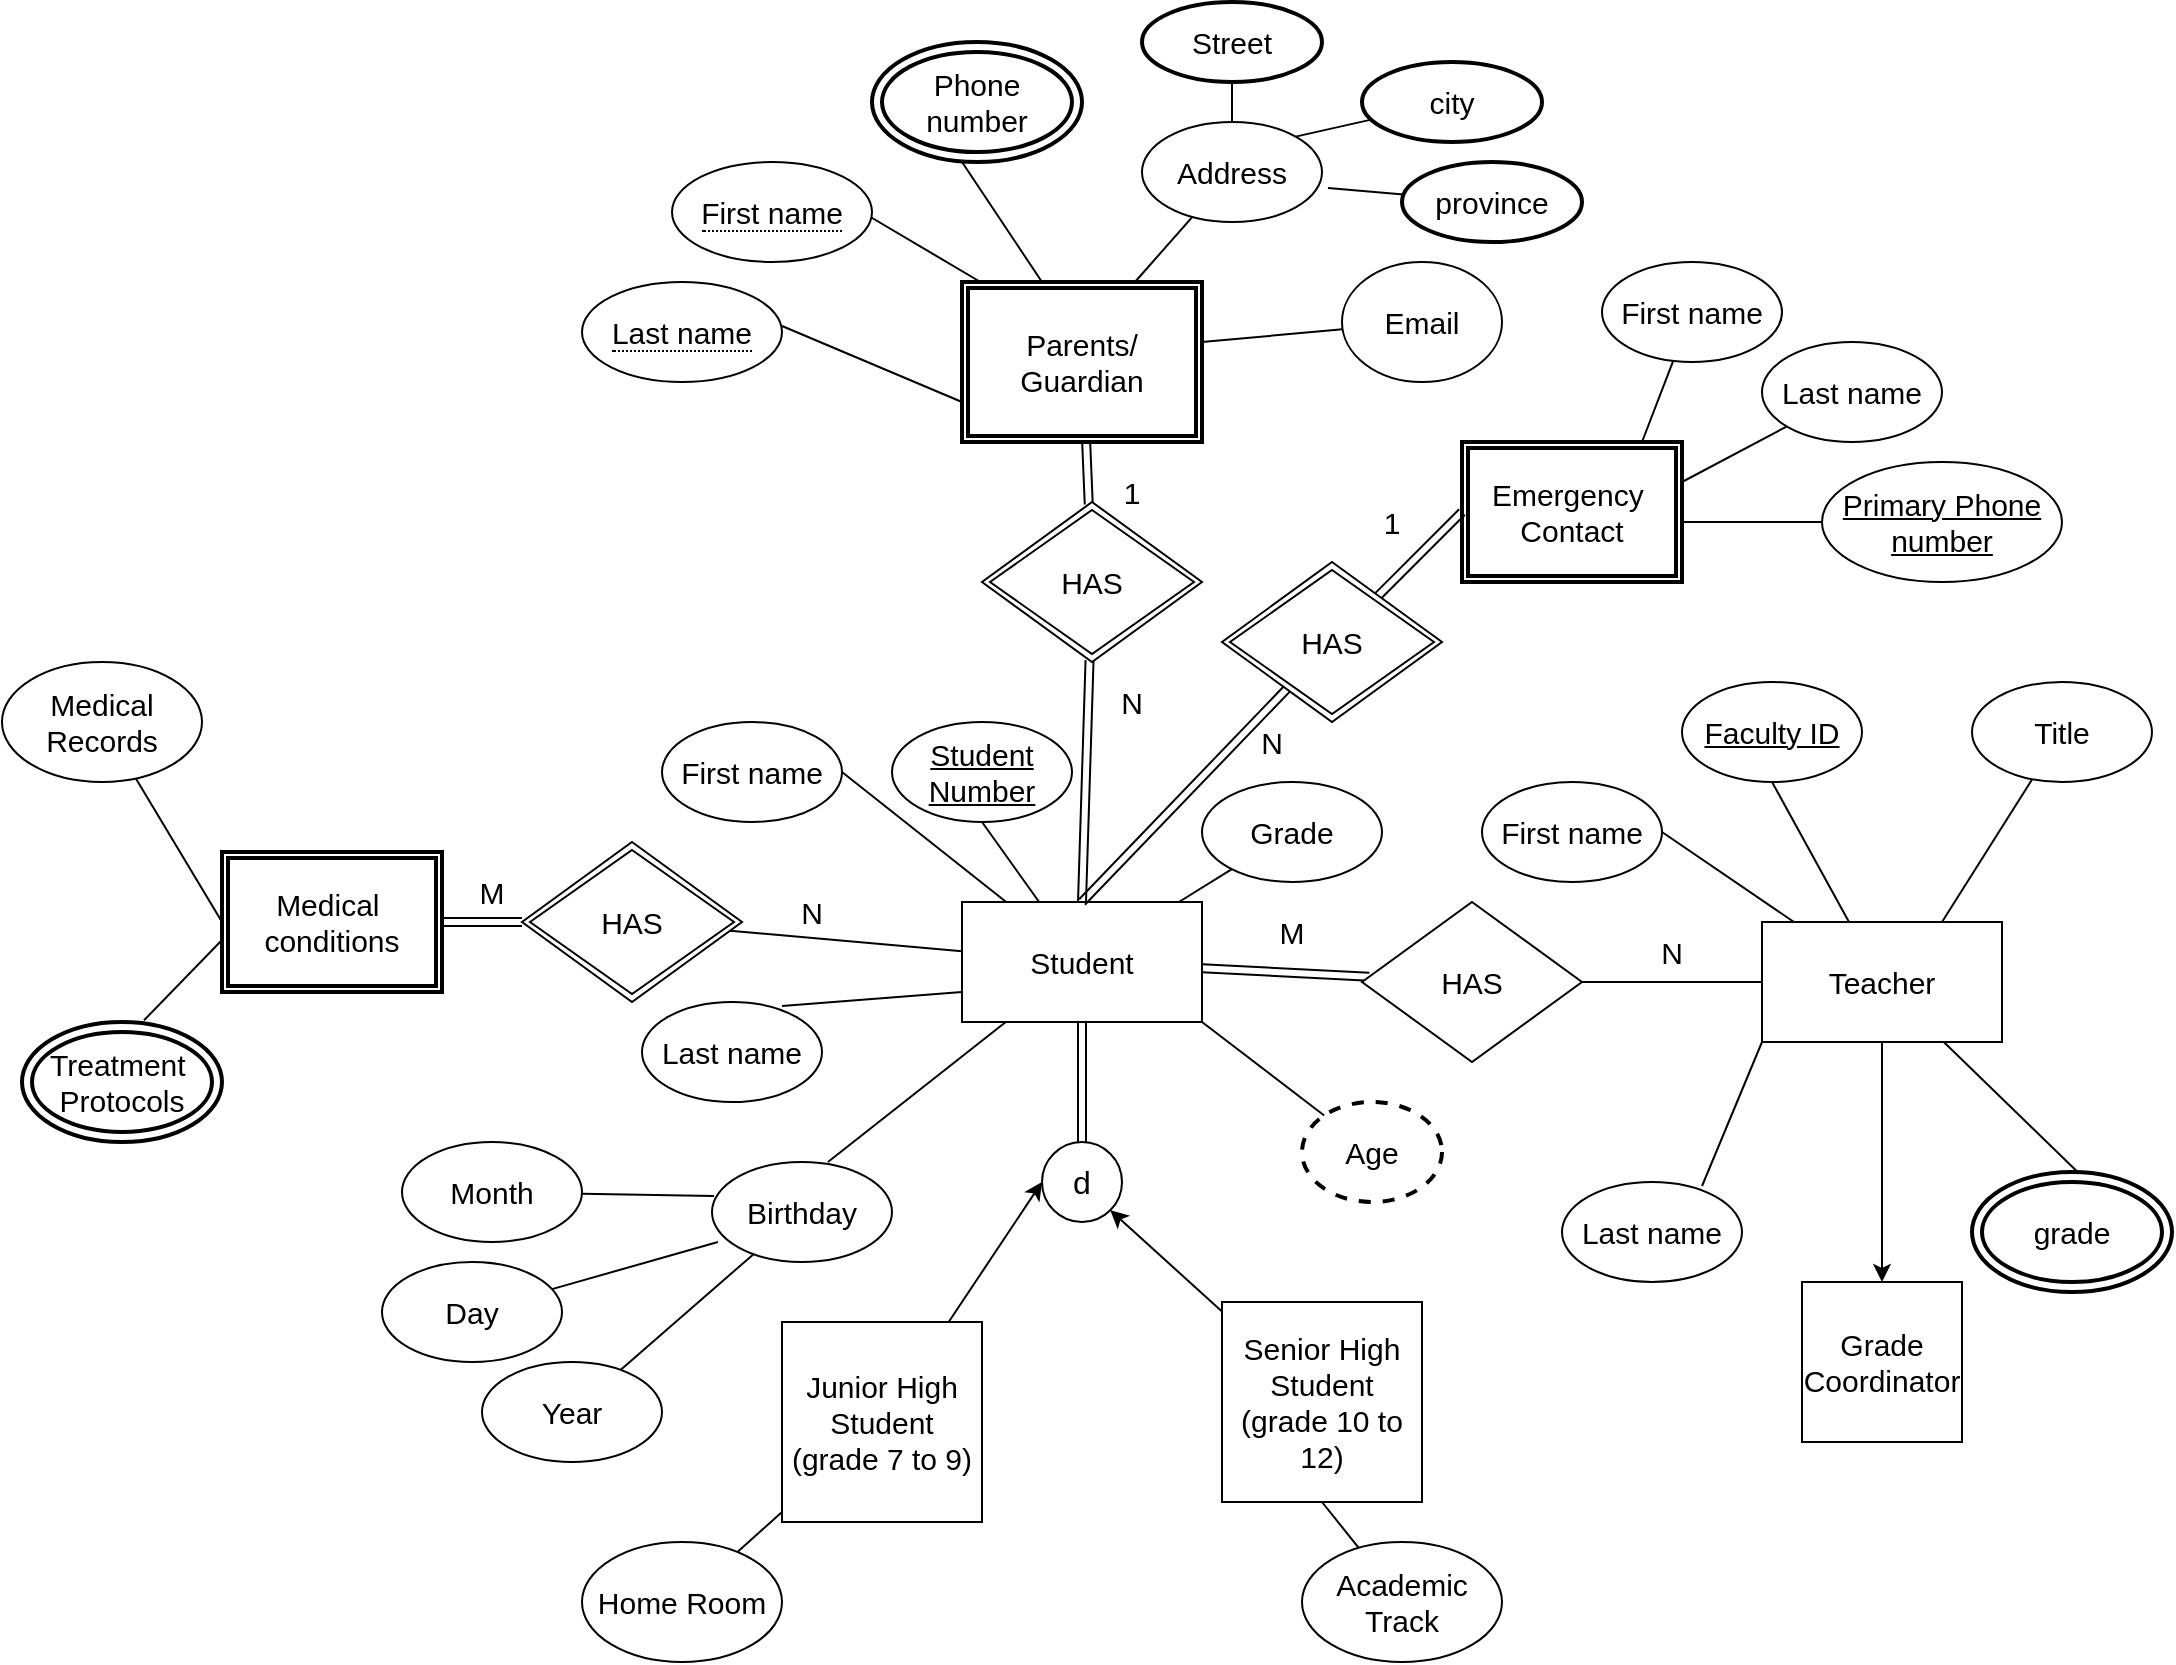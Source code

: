 <mxfile>
    <diagram id="ApEHFeWeOXA67WmZC-K0" name="Page-1">
        <mxGraphModel dx="1431" dy="804" grid="1" gridSize="10" guides="1" tooltips="1" connect="1" arrows="1" fold="1" page="1" pageScale="1" pageWidth="1100" pageHeight="850" math="0" shadow="0">
            <root>
                <mxCell id="0"/>
                <mxCell id="1" parent="0"/>
                <mxCell id="4" style="html=1;entryX=0.5;entryY=1;entryDx=0;entryDy=0;endArrow=none;endFill=0;fontSize=15;" parent="1" source="2" target="3" edge="1">
                    <mxGeometry relative="1" as="geometry"/>
                </mxCell>
                <mxCell id="13" style="edgeStyle=none;shape=connector;rounded=1;html=1;entryX=1;entryY=0.5;entryDx=0;entryDy=0;labelBackgroundColor=default;strokeColor=default;fontFamily=Helvetica;fontSize=15;fontColor=default;endArrow=none;endFill=0;" parent="1" source="2" target="9" edge="1">
                    <mxGeometry relative="1" as="geometry"/>
                </mxCell>
                <mxCell id="14" style="edgeStyle=none;shape=connector;rounded=1;html=1;entryX=0.644;entryY=0;entryDx=0;entryDy=0;entryPerimeter=0;labelBackgroundColor=default;strokeColor=default;fontFamily=Helvetica;fontSize=15;fontColor=default;endArrow=none;endFill=0;" parent="1" source="2" target="11" edge="1">
                    <mxGeometry relative="1" as="geometry"/>
                </mxCell>
                <mxCell id="15" style="edgeStyle=none;shape=connector;rounded=1;html=1;exitX=0;exitY=0.75;exitDx=0;exitDy=0;entryX=0.778;entryY=0.04;entryDx=0;entryDy=0;entryPerimeter=0;labelBackgroundColor=default;strokeColor=default;fontFamily=Helvetica;fontSize=15;fontColor=default;endArrow=none;endFill=0;" parent="1" source="2" target="10" edge="1">
                    <mxGeometry relative="1" as="geometry"/>
                </mxCell>
                <mxCell id="19" style="edgeStyle=none;shape=connector;rounded=1;html=1;labelBackgroundColor=default;strokeColor=default;fontFamily=Helvetica;fontSize=15;fontColor=default;endArrow=none;endFill=0;" parent="1" source="2" target="12" edge="1">
                    <mxGeometry relative="1" as="geometry"/>
                </mxCell>
                <mxCell id="2" value="Student" style="rounded=0;whiteSpace=wrap;html=1;fontSize=15;" parent="1" vertex="1">
                    <mxGeometry x="490" y="460" width="120" height="60" as="geometry"/>
                </mxCell>
                <mxCell id="3" value="&lt;u&gt;Student Number&lt;/u&gt;" style="ellipse;whiteSpace=wrap;html=1;fontSize=15;" parent="1" vertex="1">
                    <mxGeometry x="455" y="370" width="90" height="50" as="geometry"/>
                </mxCell>
                <mxCell id="9" value="First name" style="ellipse;whiteSpace=wrap;html=1;fontSize=15;" parent="1" vertex="1">
                    <mxGeometry x="340" y="370" width="90" height="50" as="geometry"/>
                </mxCell>
                <mxCell id="10" value="Last name" style="ellipse;whiteSpace=wrap;html=1;fontSize=15;" parent="1" vertex="1">
                    <mxGeometry x="330" y="510" width="90" height="50" as="geometry"/>
                </mxCell>
                <mxCell id="11" value="Birthday" style="ellipse;whiteSpace=wrap;html=1;fontSize=15;" parent="1" vertex="1">
                    <mxGeometry x="365" y="590" width="90" height="50" as="geometry"/>
                </mxCell>
                <mxCell id="12" value="Grade" style="ellipse;whiteSpace=wrap;html=1;fontSize=15;" parent="1" vertex="1">
                    <mxGeometry x="610" y="400" width="90" height="50" as="geometry"/>
                </mxCell>
                <mxCell id="20" style="html=1;entryX=0.5;entryY=1;entryDx=0;entryDy=0;endArrow=none;endFill=0;fontSize=15;" parent="1" source="25" target="26" edge="1">
                    <mxGeometry relative="1" as="geometry"/>
                </mxCell>
                <mxCell id="21" style="edgeStyle=none;shape=connector;rounded=1;html=1;entryX=1;entryY=0.5;entryDx=0;entryDy=0;labelBackgroundColor=default;strokeColor=default;fontFamily=Helvetica;fontSize=15;fontColor=default;endArrow=none;endFill=0;" parent="1" source="25" target="27" edge="1">
                    <mxGeometry relative="1" as="geometry"/>
                </mxCell>
                <mxCell id="22" style="edgeStyle=none;shape=connector;rounded=1;html=1;entryX=0.644;entryY=0;entryDx=0;entryDy=0;entryPerimeter=0;labelBackgroundColor=default;strokeColor=default;fontFamily=Helvetica;fontSize=15;fontColor=default;endArrow=none;endFill=0;" parent="1" source="25" edge="1">
                    <mxGeometry relative="1" as="geometry">
                        <mxPoint x="1052.96" y="600" as="targetPoint"/>
                    </mxGeometry>
                </mxCell>
                <mxCell id="23" style="edgeStyle=none;shape=connector;rounded=1;html=1;exitX=0;exitY=1;exitDx=0;exitDy=0;entryX=0.778;entryY=0.04;entryDx=0;entryDy=0;entryPerimeter=0;labelBackgroundColor=default;strokeColor=default;fontFamily=Helvetica;fontSize=15;fontColor=default;endArrow=none;endFill=0;" parent="1" source="25" target="28" edge="1">
                    <mxGeometry relative="1" as="geometry"/>
                </mxCell>
                <mxCell id="24" style="edgeStyle=none;shape=connector;rounded=1;html=1;labelBackgroundColor=default;strokeColor=default;fontFamily=Helvetica;fontSize=15;fontColor=default;endArrow=none;endFill=0;exitX=0.75;exitY=0;exitDx=0;exitDy=0;" parent="1" source="25" target="30" edge="1">
                    <mxGeometry relative="1" as="geometry"/>
                </mxCell>
                <mxCell id="116" style="edgeStyle=none;html=1;" edge="1" parent="1" source="25" target="32">
                    <mxGeometry relative="1" as="geometry"/>
                </mxCell>
                <mxCell id="25" value="Teacher" style="rounded=0;whiteSpace=wrap;html=1;fontSize=15;" parent="1" vertex="1">
                    <mxGeometry x="890" y="470" width="120" height="60" as="geometry"/>
                </mxCell>
                <mxCell id="26" value="&lt;u&gt;Faculty ID&lt;/u&gt;" style="ellipse;whiteSpace=wrap;html=1;fontSize=15;" parent="1" vertex="1">
                    <mxGeometry x="850" y="350" width="90" height="50" as="geometry"/>
                </mxCell>
                <mxCell id="27" value="First name" style="ellipse;whiteSpace=wrap;html=1;fontSize=15;" parent="1" vertex="1">
                    <mxGeometry x="750" y="400" width="90" height="50" as="geometry"/>
                </mxCell>
                <mxCell id="28" value="Last name" style="ellipse;whiteSpace=wrap;html=1;fontSize=15;" parent="1" vertex="1">
                    <mxGeometry x="790" y="600" width="90" height="50" as="geometry"/>
                </mxCell>
                <mxCell id="30" value="Title" style="ellipse;whiteSpace=wrap;html=1;fontSize=15;" parent="1" vertex="1">
                    <mxGeometry x="995" y="350" width="90" height="50" as="geometry"/>
                </mxCell>
                <mxCell id="32" value="Grade Coordinator" style="whiteSpace=wrap;html=1;aspect=fixed;fontFamily=Helvetica;fontSize=15;fontColor=default;" parent="1" vertex="1">
                    <mxGeometry x="910" y="650" width="80" height="80" as="geometry"/>
                </mxCell>
                <mxCell id="138" style="edgeStyle=none;html=1;entryX=0;entryY=0.5;entryDx=0;entryDy=0;fontSize=16;endArrow=classic;endFill=1;" edge="1" parent="1" source="35" target="136">
                    <mxGeometry relative="1" as="geometry"/>
                </mxCell>
                <mxCell id="35" value="Junior High&lt;br style=&quot;font-size: 15px;&quot;&gt;Student&lt;br style=&quot;font-size: 15px;&quot;&gt;(grade 7 to 9)" style="whiteSpace=wrap;html=1;aspect=fixed;fontFamily=Helvetica;fontSize=15;fontColor=default;" parent="1" vertex="1">
                    <mxGeometry x="400" y="670" width="100" height="100" as="geometry"/>
                </mxCell>
                <mxCell id="139" style="edgeStyle=none;html=1;entryX=1;entryY=1;entryDx=0;entryDy=0;fontSize=16;endArrow=classic;endFill=1;" edge="1" parent="1" source="37" target="136">
                    <mxGeometry relative="1" as="geometry"/>
                </mxCell>
                <mxCell id="37" value="Senior High&lt;br style=&quot;font-size: 15px;&quot;&gt;Student&lt;br style=&quot;font-size: 15px;&quot;&gt;(grade 10 to 12)" style="whiteSpace=wrap;html=1;aspect=fixed;fontFamily=Helvetica;fontSize=15;fontColor=default;" parent="1" vertex="1">
                    <mxGeometry x="620" y="660" width="100" height="100" as="geometry"/>
                </mxCell>
                <mxCell id="41" value="" style="edgeStyle=none;shape=connector;rounded=1;html=1;labelBackgroundColor=default;strokeColor=default;fontFamily=Helvetica;fontSize=15;fontColor=default;endArrow=none;endFill=0;" parent="1" source="38" target="35" edge="1">
                    <mxGeometry relative="1" as="geometry"/>
                </mxCell>
                <mxCell id="38" value="Home Room" style="ellipse;whiteSpace=wrap;html=1;fontFamily=Helvetica;fontSize=15;fontColor=default;" parent="1" vertex="1">
                    <mxGeometry x="300" y="780" width="100" height="60" as="geometry"/>
                </mxCell>
                <mxCell id="40" style="edgeStyle=none;shape=connector;rounded=1;html=1;entryX=0.5;entryY=1;entryDx=0;entryDy=0;labelBackgroundColor=default;strokeColor=default;fontFamily=Helvetica;fontSize=15;fontColor=default;endArrow=none;endFill=0;" parent="1" source="39" target="37" edge="1">
                    <mxGeometry relative="1" as="geometry"/>
                </mxCell>
                <mxCell id="39" value="Academic Track" style="ellipse;whiteSpace=wrap;html=1;fontFamily=Helvetica;fontSize=15;fontColor=default;" parent="1" vertex="1">
                    <mxGeometry x="660" y="780" width="100" height="60" as="geometry"/>
                </mxCell>
                <mxCell id="49" style="html=1;entryX=0.5;entryY=1;entryDx=0;entryDy=0;endArrow=none;endFill=0;fontSize=15;" parent="1" edge="1">
                    <mxGeometry relative="1" as="geometry">
                        <mxPoint x="530" y="150" as="sourcePoint"/>
                        <mxPoint x="490" y="90" as="targetPoint"/>
                    </mxGeometry>
                </mxCell>
                <mxCell id="50" style="edgeStyle=none;shape=connector;rounded=1;html=1;entryX=1;entryY=0.5;entryDx=0;entryDy=0;labelBackgroundColor=default;strokeColor=default;fontFamily=Helvetica;fontSize=15;fontColor=default;endArrow=none;endFill=0;" parent="1" edge="1">
                    <mxGeometry relative="1" as="geometry">
                        <mxPoint x="499.231" y="150" as="sourcePoint"/>
                        <mxPoint x="440.0" y="115" as="targetPoint"/>
                    </mxGeometry>
                </mxCell>
                <mxCell id="51" style="edgeStyle=none;shape=connector;rounded=1;html=1;exitX=0;exitY=1;exitDx=0;exitDy=0;entryX=0.778;entryY=0.04;entryDx=0;entryDy=0;entryPerimeter=0;labelBackgroundColor=default;strokeColor=default;fontFamily=Helvetica;fontSize=15;fontColor=default;endArrow=none;endFill=0;" parent="1" edge="1">
                    <mxGeometry relative="1" as="geometry">
                        <mxPoint x="490" y="210" as="sourcePoint"/>
                        <mxPoint x="400.02" y="172" as="targetPoint"/>
                    </mxGeometry>
                </mxCell>
                <mxCell id="52" style="edgeStyle=none;shape=connector;rounded=1;html=1;labelBackgroundColor=default;strokeColor=default;fontFamily=Helvetica;fontSize=15;fontColor=default;endArrow=none;endFill=0;" parent="1" target="57" edge="1">
                    <mxGeometry relative="1" as="geometry">
                        <mxPoint x="576.471" y="150" as="sourcePoint"/>
                    </mxGeometry>
                </mxCell>
                <mxCell id="57" value="Address" style="ellipse;whiteSpace=wrap;html=1;fontSize=15;" parent="1" vertex="1">
                    <mxGeometry x="580" y="70" width="90" height="50" as="geometry"/>
                </mxCell>
                <mxCell id="59" style="edgeStyle=none;shape=connector;rounded=1;html=1;entryX=1;entryY=0.5;entryDx=0;entryDy=0;labelBackgroundColor=default;strokeColor=default;fontFamily=Helvetica;fontSize=15;fontColor=default;endArrow=none;endFill=0;" parent="1" source="58" edge="1">
                    <mxGeometry relative="1" as="geometry">
                        <mxPoint x="610" y="180" as="targetPoint"/>
                    </mxGeometry>
                </mxCell>
                <mxCell id="58" value="Email" style="ellipse;whiteSpace=wrap;html=1;fontFamily=Helvetica;fontSize=15;fontColor=default;" parent="1" vertex="1">
                    <mxGeometry x="680" y="140" width="80" height="60" as="geometry"/>
                </mxCell>
                <mxCell id="61" value="" style="edgeStyle=none;shape=link;rounded=1;html=1;labelBackgroundColor=default;strokeColor=default;fontFamily=Helvetica;fontSize=15;fontColor=default;endArrow=none;endFill=0;" parent="1" source="60" target="2" edge="1">
                    <mxGeometry relative="1" as="geometry"/>
                </mxCell>
                <mxCell id="62" value="" style="edgeStyle=none;shape=connector;rounded=1;html=1;labelBackgroundColor=default;strokeColor=default;fontFamily=Helvetica;fontSize=15;fontColor=default;endArrow=none;endFill=0;" parent="1" source="60" target="25" edge="1">
                    <mxGeometry relative="1" as="geometry"/>
                </mxCell>
                <mxCell id="60" value="HAS" style="rhombus;whiteSpace=wrap;html=1;fontFamily=Helvetica;fontSize=15;fontColor=default;" parent="1" vertex="1">
                    <mxGeometry x="690" y="460" width="110" height="80" as="geometry"/>
                </mxCell>
                <mxCell id="65" style="edgeStyle=none;shape=link;rounded=1;html=1;entryX=0.5;entryY=0;entryDx=0;entryDy=0;labelBackgroundColor=default;strokeColor=default;fontFamily=Helvetica;fontSize=15;fontColor=default;endArrow=none;endFill=0;" parent="1" source="63" target="2" edge="1">
                    <mxGeometry relative="1" as="geometry"/>
                </mxCell>
                <mxCell id="66" value="" style="edgeStyle=none;shape=link;rounded=1;html=1;labelBackgroundColor=default;strokeColor=default;fontFamily=Helvetica;fontSize=15;fontColor=default;endArrow=none;endFill=0;" parent="1" source="63" edge="1">
                    <mxGeometry relative="1" as="geometry">
                        <mxPoint x="551.25" y="210" as="targetPoint"/>
                    </mxGeometry>
                </mxCell>
                <mxCell id="63" value="HAS" style="rhombus;whiteSpace=wrap;html=1;fontFamily=Helvetica;fontSize=15;fontColor=default;double=1;" parent="1" vertex="1">
                    <mxGeometry x="500" y="260" width="110" height="80" as="geometry"/>
                </mxCell>
                <mxCell id="72" style="edgeStyle=none;shape=connector;rounded=1;html=1;entryX=1;entryY=0.25;entryDx=0;entryDy=0;labelBackgroundColor=default;strokeColor=default;fontFamily=Helvetica;fontSize=15;fontColor=default;endArrow=none;endFill=0;" parent="1" source="68" edge="1">
                    <mxGeometry relative="1" as="geometry">
                        <mxPoint x="850" y="250" as="targetPoint"/>
                    </mxGeometry>
                </mxCell>
                <mxCell id="68" value="Last name" style="ellipse;whiteSpace=wrap;html=1;fontSize=15;" parent="1" vertex="1">
                    <mxGeometry x="890" y="180" width="90" height="50" as="geometry"/>
                </mxCell>
                <mxCell id="73" style="edgeStyle=none;shape=connector;rounded=1;html=1;entryX=0.75;entryY=0;entryDx=0;entryDy=0;labelBackgroundColor=default;strokeColor=default;fontFamily=Helvetica;fontSize=15;fontColor=default;endArrow=none;endFill=0;" parent="1" source="69" edge="1">
                    <mxGeometry relative="1" as="geometry">
                        <mxPoint x="830" y="230" as="targetPoint"/>
                    </mxGeometry>
                </mxCell>
                <mxCell id="69" value="First name" style="ellipse;whiteSpace=wrap;html=1;fontSize=15;" parent="1" vertex="1">
                    <mxGeometry x="810" y="140" width="90" height="50" as="geometry"/>
                </mxCell>
                <mxCell id="71" style="edgeStyle=none;shape=connector;rounded=1;html=1;labelBackgroundColor=default;strokeColor=default;fontFamily=Helvetica;fontSize=15;fontColor=default;endArrow=none;endFill=0;entryX=1;entryY=0.5;entryDx=0;entryDy=0;" parent="1" source="70" edge="1">
                    <mxGeometry relative="1" as="geometry">
                        <mxPoint x="850" y="270" as="targetPoint"/>
                    </mxGeometry>
                </mxCell>
                <mxCell id="70" value="&lt;u&gt;Primary Phone number&lt;/u&gt;" style="ellipse;whiteSpace=wrap;html=1;fontSize=15;" parent="1" vertex="1">
                    <mxGeometry x="920" y="240" width="120" height="60" as="geometry"/>
                </mxCell>
                <mxCell id="76" style="edgeStyle=none;shape=connector;rounded=1;html=1;entryX=0;entryY=0.5;entryDx=0;entryDy=0;labelBackgroundColor=default;strokeColor=default;fontFamily=Helvetica;fontSize=15;fontColor=default;endArrow=none;endFill=0;" parent="1" source="75" target="91" edge="1">
                    <mxGeometry relative="1" as="geometry">
                        <mxPoint x="110" y="470" as="targetPoint"/>
                    </mxGeometry>
                </mxCell>
                <mxCell id="75" value="Medical &lt;br style=&quot;font-size: 15px;&quot;&gt;Records" style="ellipse;whiteSpace=wrap;html=1;fontFamily=Helvetica;fontSize=15;fontColor=default;" parent="1" vertex="1">
                    <mxGeometry x="10" y="340" width="100" height="60" as="geometry"/>
                </mxCell>
                <mxCell id="78" style="edgeStyle=none;shape=connector;rounded=1;html=1;labelBackgroundColor=default;strokeColor=default;fontFamily=Helvetica;fontSize=15;fontColor=default;endArrow=none;endFill=0;entryX=0;entryY=0.629;entryDx=0;entryDy=0;entryPerimeter=0;exitX=0.61;exitY=-0.014;exitDx=0;exitDy=0;exitPerimeter=0;" parent="1" source="110" target="91" edge="1">
                    <mxGeometry relative="1" as="geometry">
                        <mxPoint x="110" y="490" as="targetPoint"/>
                        <mxPoint x="85.725" y="514.275" as="sourcePoint"/>
                    </mxGeometry>
                </mxCell>
                <mxCell id="80" style="edgeStyle=none;shape=link;rounded=1;html=1;entryX=1;entryY=0.5;entryDx=0;entryDy=0;labelBackgroundColor=default;strokeColor=default;fontFamily=Helvetica;fontSize=15;fontColor=default;endArrow=none;endFill=0;" parent="1" source="79" edge="1">
                    <mxGeometry relative="1" as="geometry">
                        <mxPoint x="230" y="470" as="targetPoint"/>
                    </mxGeometry>
                </mxCell>
                <mxCell id="81" style="edgeStyle=none;shape=connector;rounded=1;html=1;labelBackgroundColor=default;strokeColor=default;fontFamily=Helvetica;fontSize=15;fontColor=default;endArrow=none;endFill=0;" parent="1" source="79" target="2" edge="1">
                    <mxGeometry relative="1" as="geometry"/>
                </mxCell>
                <mxCell id="79" value="HAS" style="rhombus;whiteSpace=wrap;html=1;fontFamily=Helvetica;fontSize=15;fontColor=default;double=1;" parent="1" vertex="1">
                    <mxGeometry x="270" y="430" width="110" height="80" as="geometry"/>
                </mxCell>
                <mxCell id="83" value="Phone number" style="ellipse;shape=doubleEllipse;whiteSpace=wrap;html=1;strokeColor=default;strokeWidth=2;fontFamily=Helvetica;fontSize=15;fontColor=default;" parent="1" vertex="1">
                    <mxGeometry x="445" y="30" width="105" height="60" as="geometry"/>
                </mxCell>
                <mxCell id="87" style="edgeStyle=none;shape=connector;rounded=1;html=1;entryX=0.5;entryY=0;entryDx=0;entryDy=0;labelBackgroundColor=default;strokeColor=default;fontFamily=Helvetica;fontSize=15;fontColor=default;endArrow=none;endFill=0;" parent="1" source="84" target="57" edge="1">
                    <mxGeometry relative="1" as="geometry"/>
                </mxCell>
                <mxCell id="84" value="Street" style="ellipse;whiteSpace=wrap;html=1;strokeColor=default;strokeWidth=2;fontFamily=Helvetica;fontSize=15;fontColor=default;" parent="1" vertex="1">
                    <mxGeometry x="580" y="10" width="90" height="40" as="geometry"/>
                </mxCell>
                <mxCell id="88" style="edgeStyle=none;shape=connector;rounded=1;html=1;entryX=1;entryY=0;entryDx=0;entryDy=0;labelBackgroundColor=default;strokeColor=default;fontFamily=Helvetica;fontSize=15;fontColor=default;endArrow=none;endFill=0;" parent="1" source="85" target="57" edge="1">
                    <mxGeometry relative="1" as="geometry"/>
                </mxCell>
                <mxCell id="85" value="city" style="ellipse;whiteSpace=wrap;html=1;strokeColor=default;strokeWidth=2;fontFamily=Helvetica;fontSize=15;fontColor=default;" parent="1" vertex="1">
                    <mxGeometry x="690" y="40" width="90" height="40" as="geometry"/>
                </mxCell>
                <mxCell id="89" style="edgeStyle=none;shape=connector;rounded=1;html=1;entryX=1.033;entryY=0.66;entryDx=0;entryDy=0;entryPerimeter=0;labelBackgroundColor=default;strokeColor=default;fontFamily=Helvetica;fontSize=15;fontColor=default;endArrow=none;endFill=0;" parent="1" source="86" target="57" edge="1">
                    <mxGeometry relative="1" as="geometry"/>
                </mxCell>
                <mxCell id="86" value="province" style="ellipse;whiteSpace=wrap;html=1;strokeColor=default;strokeWidth=2;fontFamily=Helvetica;fontSize=15;fontColor=default;" parent="1" vertex="1">
                    <mxGeometry x="710" y="90" width="90" height="40" as="geometry"/>
                </mxCell>
                <mxCell id="91" value="Medical&amp;nbsp; conditions" style="shape=ext;double=1;rounded=0;whiteSpace=wrap;html=1;strokeColor=default;strokeWidth=2;fontFamily=Helvetica;fontSize=15;fontColor=default;" parent="1" vertex="1">
                    <mxGeometry x="120" y="435" width="110" height="70" as="geometry"/>
                </mxCell>
                <mxCell id="92" value="Emergency&amp;nbsp;&lt;br&gt;Contact" style="shape=ext;double=1;rounded=0;whiteSpace=wrap;html=1;strokeColor=default;strokeWidth=2;fontFamily=Helvetica;fontSize=15;fontColor=default;" parent="1" vertex="1">
                    <mxGeometry x="740" y="230" width="110" height="70" as="geometry"/>
                </mxCell>
                <mxCell id="95" style="edgeStyle=none;shape=link;rounded=1;html=1;labelBackgroundColor=default;strokeColor=default;fontFamily=Helvetica;fontSize=15;fontColor=default;endArrow=none;endFill=0;" parent="1" source="94" edge="1">
                    <mxGeometry relative="1" as="geometry">
                        <mxPoint x="550" y="460" as="targetPoint"/>
                    </mxGeometry>
                </mxCell>
                <mxCell id="96" style="edgeStyle=none;shape=link;rounded=1;html=1;entryX=0;entryY=0.5;entryDx=0;entryDy=0;labelBackgroundColor=default;strokeColor=default;fontFamily=Helvetica;fontSize=15;fontColor=default;endArrow=none;endFill=0;" parent="1" source="94" target="92" edge="1">
                    <mxGeometry relative="1" as="geometry"/>
                </mxCell>
                <mxCell id="94" value="HAS" style="rhombus;whiteSpace=wrap;html=1;fontFamily=Helvetica;fontSize=15;fontColor=default;double=1;" parent="1" vertex="1">
                    <mxGeometry x="620" y="290" width="110" height="80" as="geometry"/>
                </mxCell>
                <mxCell id="102" style="edgeStyle=none;shape=connector;rounded=1;html=1;entryX=0.011;entryY=0.34;entryDx=0;entryDy=0;entryPerimeter=0;labelBackgroundColor=default;strokeColor=default;fontFamily=Helvetica;fontSize=15;fontColor=default;endArrow=none;endFill=0;" parent="1" source="99" target="11" edge="1">
                    <mxGeometry relative="1" as="geometry"/>
                </mxCell>
                <mxCell id="99" value="Month" style="ellipse;whiteSpace=wrap;html=1;fontSize=15;" parent="1" vertex="1">
                    <mxGeometry x="210" y="580" width="90" height="50" as="geometry"/>
                </mxCell>
                <mxCell id="103" style="edgeStyle=none;shape=connector;rounded=1;html=1;entryX=0.033;entryY=0.8;entryDx=0;entryDy=0;entryPerimeter=0;labelBackgroundColor=default;strokeColor=default;fontFamily=Helvetica;fontSize=15;fontColor=default;endArrow=none;endFill=0;" parent="1" source="100" target="11" edge="1">
                    <mxGeometry relative="1" as="geometry"/>
                </mxCell>
                <mxCell id="100" value="Day" style="ellipse;whiteSpace=wrap;html=1;fontSize=15;" parent="1" vertex="1">
                    <mxGeometry x="200" y="640" width="90" height="50" as="geometry"/>
                </mxCell>
                <mxCell id="104" style="edgeStyle=none;shape=connector;rounded=1;html=1;labelBackgroundColor=default;strokeColor=default;fontFamily=Helvetica;fontSize=15;fontColor=default;endArrow=none;endFill=0;" parent="1" source="101" target="11" edge="1">
                    <mxGeometry relative="1" as="geometry"/>
                </mxCell>
                <mxCell id="101" value="Year" style="ellipse;whiteSpace=wrap;html=1;fontSize=15;" parent="1" vertex="1">
                    <mxGeometry x="250" y="690" width="90" height="50" as="geometry"/>
                </mxCell>
                <mxCell id="135" style="edgeStyle=none;html=1;entryX=1;entryY=1;entryDx=0;entryDy=0;fontSize=15;endArrow=none;endFill=0;" edge="1" parent="1" source="105" target="2">
                    <mxGeometry relative="1" as="geometry"/>
                </mxCell>
                <mxCell id="105" value="Age" style="ellipse;whiteSpace=wrap;html=1;strokeColor=default;strokeWidth=2;fontFamily=Helvetica;fontSize=15;fontColor=default;dashed=1;" parent="1" vertex="1">
                    <mxGeometry x="660" y="560" width="70" height="50" as="geometry"/>
                </mxCell>
                <mxCell id="107" value="Parents/&lt;br&gt;Guardian" style="shape=ext;double=1;rounded=0;whiteSpace=wrap;html=1;strokeColor=default;strokeWidth=2;fontFamily=Helvetica;fontSize=15;fontColor=default;" parent="1" vertex="1">
                    <mxGeometry x="490" y="150" width="120" height="80" as="geometry"/>
                </mxCell>
                <mxCell id="110" value="Treatment&amp;nbsp;&lt;br&gt;Protocols" style="ellipse;shape=doubleEllipse;whiteSpace=wrap;html=1;strokeColor=default;strokeWidth=2;fontFamily=Helvetica;fontSize=15;fontColor=default;" vertex="1" parent="1">
                    <mxGeometry x="20" y="520" width="100" height="60" as="geometry"/>
                </mxCell>
                <mxCell id="113" value="grade" style="ellipse;shape=doubleEllipse;whiteSpace=wrap;html=1;strokeColor=default;strokeWidth=2;fontFamily=Helvetica;fontSize=15;fontColor=default;" vertex="1" parent="1">
                    <mxGeometry x="995" y="595" width="100" height="60" as="geometry"/>
                </mxCell>
                <mxCell id="117" value="&lt;font style=&quot;font-size: 15px;&quot;&gt;N&lt;/font&gt;" style="text;strokeColor=none;align=center;fillColor=none;html=1;verticalAlign=middle;whiteSpace=wrap;rounded=0;" vertex="1" parent="1">
                    <mxGeometry x="550" y="350" width="50" height="20" as="geometry"/>
                </mxCell>
                <mxCell id="120" value="&lt;font style=&quot;font-size: 15px;&quot;&gt;1&lt;/font&gt;" style="text;strokeColor=none;align=center;fillColor=none;html=1;verticalAlign=middle;whiteSpace=wrap;rounded=0;" vertex="1" parent="1">
                    <mxGeometry x="550" y="240" width="50" height="30" as="geometry"/>
                </mxCell>
                <mxCell id="121" value="&lt;font style=&quot;font-size: 15px;&quot;&gt;N&lt;/font&gt;" style="text;strokeColor=none;align=center;fillColor=none;html=1;verticalAlign=middle;whiteSpace=wrap;rounded=0;" vertex="1" parent="1">
                    <mxGeometry x="390" y="450" width="50" height="30" as="geometry"/>
                </mxCell>
                <mxCell id="122" value="&lt;font style=&quot;font-size: 15px;&quot;&gt;M&lt;/font&gt;" style="text;strokeColor=none;align=center;fillColor=none;html=1;verticalAlign=middle;whiteSpace=wrap;rounded=0;" vertex="1" parent="1">
                    <mxGeometry x="230" y="435" width="50" height="40" as="geometry"/>
                </mxCell>
                <mxCell id="123" value="&lt;font style=&quot;font-size: 15px;&quot;&gt;M&lt;/font&gt;" style="text;strokeColor=none;align=center;fillColor=none;html=1;verticalAlign=middle;whiteSpace=wrap;rounded=0;" vertex="1" parent="1">
                    <mxGeometry x="630" y="460" width="50" height="30" as="geometry"/>
                </mxCell>
                <mxCell id="124" value="&lt;font style=&quot;font-size: 15px;&quot;&gt;N&lt;/font&gt;" style="text;strokeColor=none;align=center;fillColor=none;html=1;verticalAlign=middle;whiteSpace=wrap;rounded=0;" vertex="1" parent="1">
                    <mxGeometry x="820" y="470" width="50" height="30" as="geometry"/>
                </mxCell>
                <mxCell id="127" value="&lt;font style=&quot;font-size: 15px;&quot;&gt;1&lt;/font&gt;" style="text;strokeColor=none;align=center;fillColor=none;html=1;verticalAlign=middle;whiteSpace=wrap;rounded=0;" vertex="1" parent="1">
                    <mxGeometry x="680" y="255" width="50" height="30" as="geometry"/>
                </mxCell>
                <mxCell id="128" value="&lt;font style=&quot;font-size: 15px;&quot;&gt;N&lt;/font&gt;" style="text;strokeColor=none;align=center;fillColor=none;html=1;verticalAlign=middle;whiteSpace=wrap;rounded=0;" vertex="1" parent="1">
                    <mxGeometry x="620" y="370" width="50" height="20" as="geometry"/>
                </mxCell>
                <mxCell id="132" value="&lt;span style=&quot;border-bottom: 1px dotted&quot;&gt;First name&lt;/span&gt;" style="ellipse;whiteSpace=wrap;html=1;align=center;fontSize=15;" vertex="1" parent="1">
                    <mxGeometry x="345" y="90" width="100" height="50" as="geometry"/>
                </mxCell>
                <mxCell id="133" value="&lt;span style=&quot;border-bottom: 1px dotted&quot;&gt;Last name&lt;/span&gt;" style="ellipse;whiteSpace=wrap;html=1;align=center;fontSize=15;" vertex="1" parent="1">
                    <mxGeometry x="300" y="150" width="100" height="50" as="geometry"/>
                </mxCell>
                <mxCell id="141" style="edgeStyle=none;html=1;entryX=0.5;entryY=1;entryDx=0;entryDy=0;fontSize=16;endArrow=classic;endFill=1;shape=link;" edge="1" parent="1" source="136" target="2">
                    <mxGeometry relative="1" as="geometry"/>
                </mxCell>
                <mxCell id="136" value="&lt;font style=&quot;font-size: 16px;&quot;&gt;d&lt;/font&gt;" style="ellipse;whiteSpace=wrap;html=1;aspect=fixed;fontSize=15;" vertex="1" parent="1">
                    <mxGeometry x="530" y="580" width="40" height="40" as="geometry"/>
                </mxCell>
            </root>
        </mxGraphModel>
    </diagram>
</mxfile>